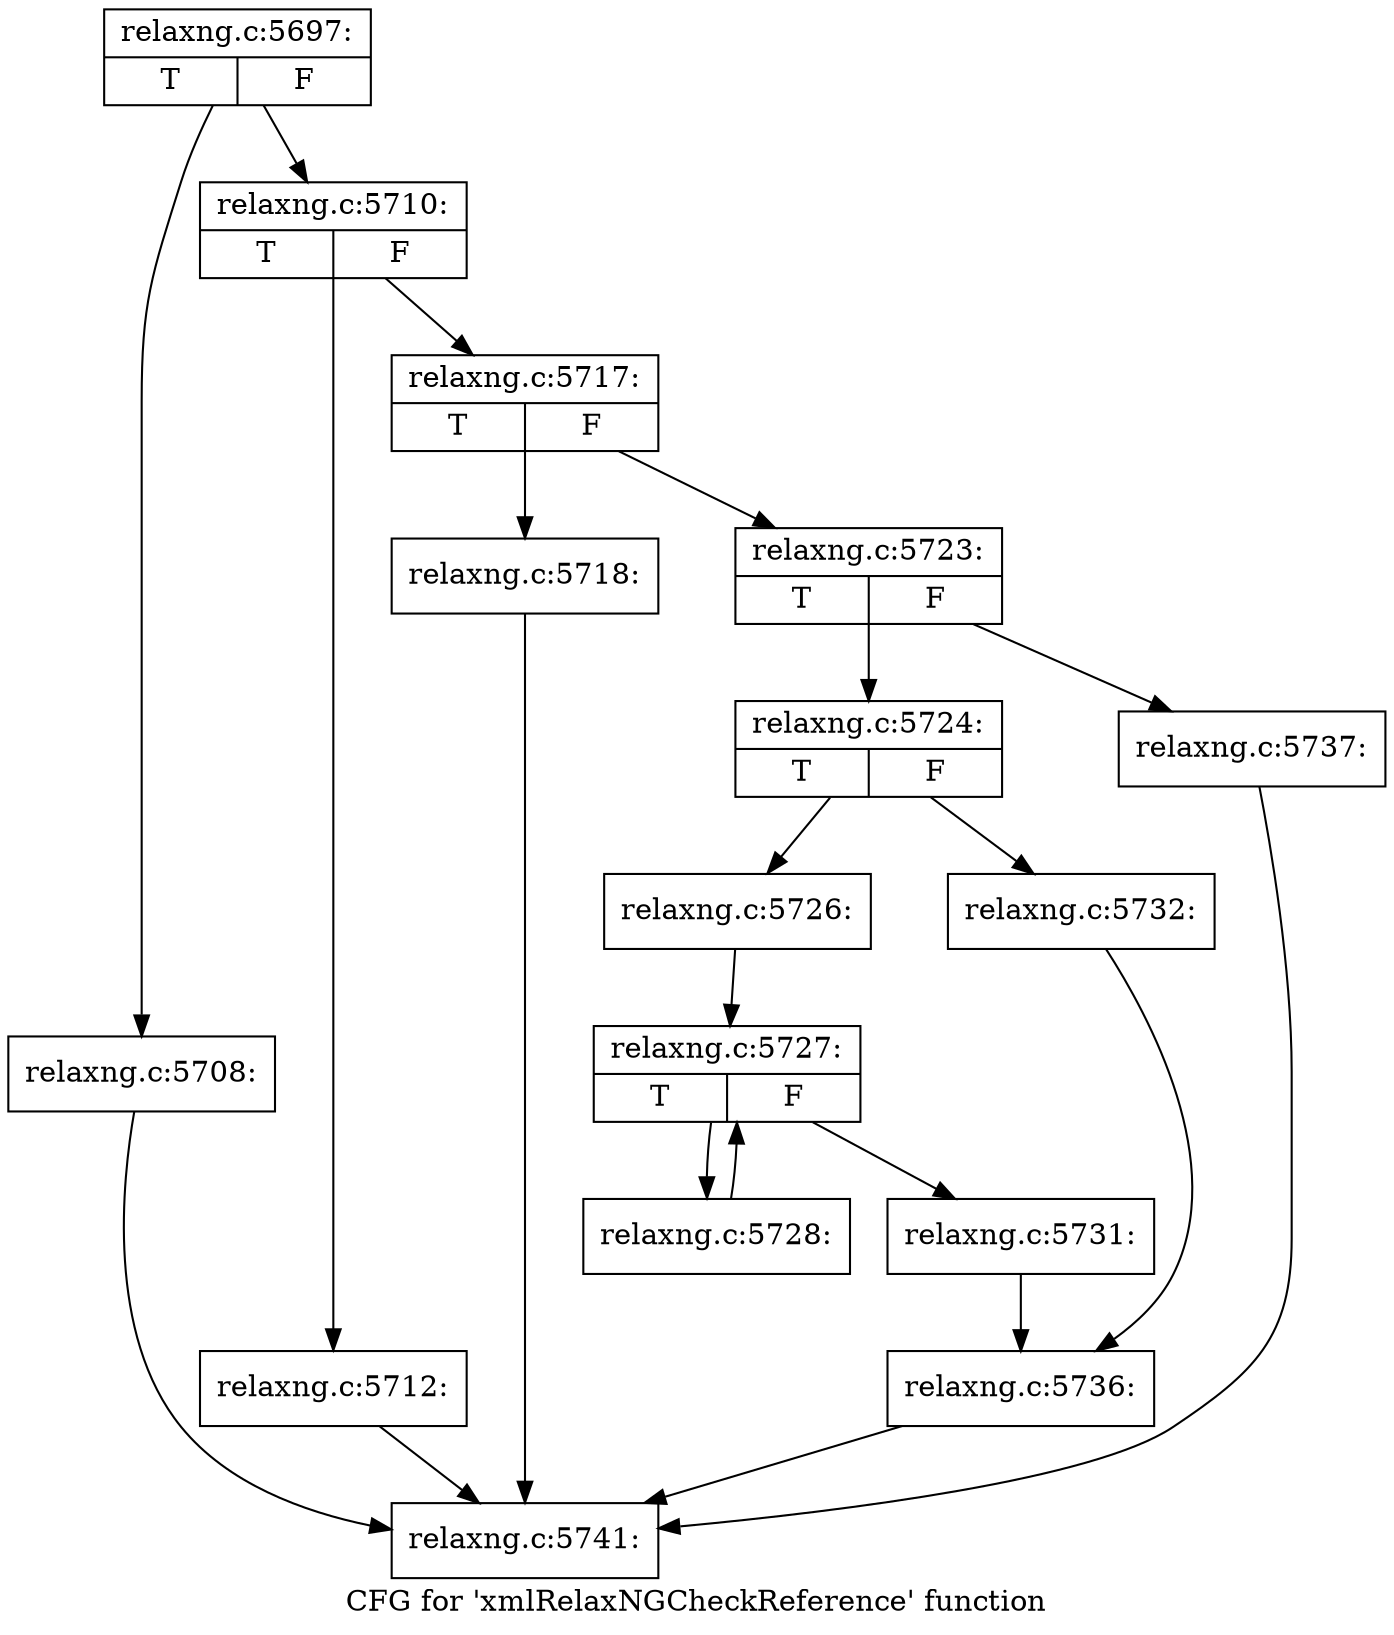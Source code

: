 digraph "CFG for 'xmlRelaxNGCheckReference' function" {
	label="CFG for 'xmlRelaxNGCheckReference' function";

	Node0x555e9c37bf50 [shape=record,label="{relaxng.c:5697:|{<s0>T|<s1>F}}"];
	Node0x555e9c37bf50 -> Node0x555e9c37db10;
	Node0x555e9c37bf50 -> Node0x555e9c37db60;
	Node0x555e9c37db10 [shape=record,label="{relaxng.c:5708:}"];
	Node0x555e9c37db10 -> Node0x555e9c37f9d0;
	Node0x555e9c37db60 [shape=record,label="{relaxng.c:5710:|{<s0>T|<s1>F}}"];
	Node0x555e9c37db60 -> Node0x555e9c37e280;
	Node0x555e9c37db60 -> Node0x555e9c37e2d0;
	Node0x555e9c37e280 [shape=record,label="{relaxng.c:5712:}"];
	Node0x555e9c37e280 -> Node0x555e9c37f9d0;
	Node0x555e9c37e2d0 [shape=record,label="{relaxng.c:5717:|{<s0>T|<s1>F}}"];
	Node0x555e9c37e2d0 -> Node0x555e9c37ed10;
	Node0x555e9c37e2d0 -> Node0x555e9c37ed60;
	Node0x555e9c37ed10 [shape=record,label="{relaxng.c:5718:}"];
	Node0x555e9c37ed10 -> Node0x555e9c37f9d0;
	Node0x555e9c37ed60 [shape=record,label="{relaxng.c:5723:|{<s0>T|<s1>F}}"];
	Node0x555e9c37ed60 -> Node0x555e9c37f980;
	Node0x555e9c37ed60 -> Node0x555e9c37fa20;
	Node0x555e9c37f980 [shape=record,label="{relaxng.c:5724:|{<s0>T|<s1>F}}"];
	Node0x555e9c37f980 -> Node0x555e9c380310;
	Node0x555e9c37f980 -> Node0x555e9c3803b0;
	Node0x555e9c380310 [shape=record,label="{relaxng.c:5726:}"];
	Node0x555e9c380310 -> Node0x555e9c380810;
	Node0x555e9c380810 [shape=record,label="{relaxng.c:5727:|{<s0>T|<s1>F}}"];
	Node0x555e9c380810 -> Node0x555e9c380c10;
	Node0x555e9c380810 -> Node0x555e9c380a30;
	Node0x555e9c380c10 [shape=record,label="{relaxng.c:5728:}"];
	Node0x555e9c380c10 -> Node0x555e9c380810;
	Node0x555e9c380a30 [shape=record,label="{relaxng.c:5731:}"];
	Node0x555e9c380a30 -> Node0x555e9c380360;
	Node0x555e9c3803b0 [shape=record,label="{relaxng.c:5732:}"];
	Node0x555e9c3803b0 -> Node0x555e9c380360;
	Node0x555e9c380360 [shape=record,label="{relaxng.c:5736:}"];
	Node0x555e9c380360 -> Node0x555e9c37f9d0;
	Node0x555e9c37fa20 [shape=record,label="{relaxng.c:5737:}"];
	Node0x555e9c37fa20 -> Node0x555e9c37f9d0;
	Node0x555e9c37f9d0 [shape=record,label="{relaxng.c:5741:}"];
}
